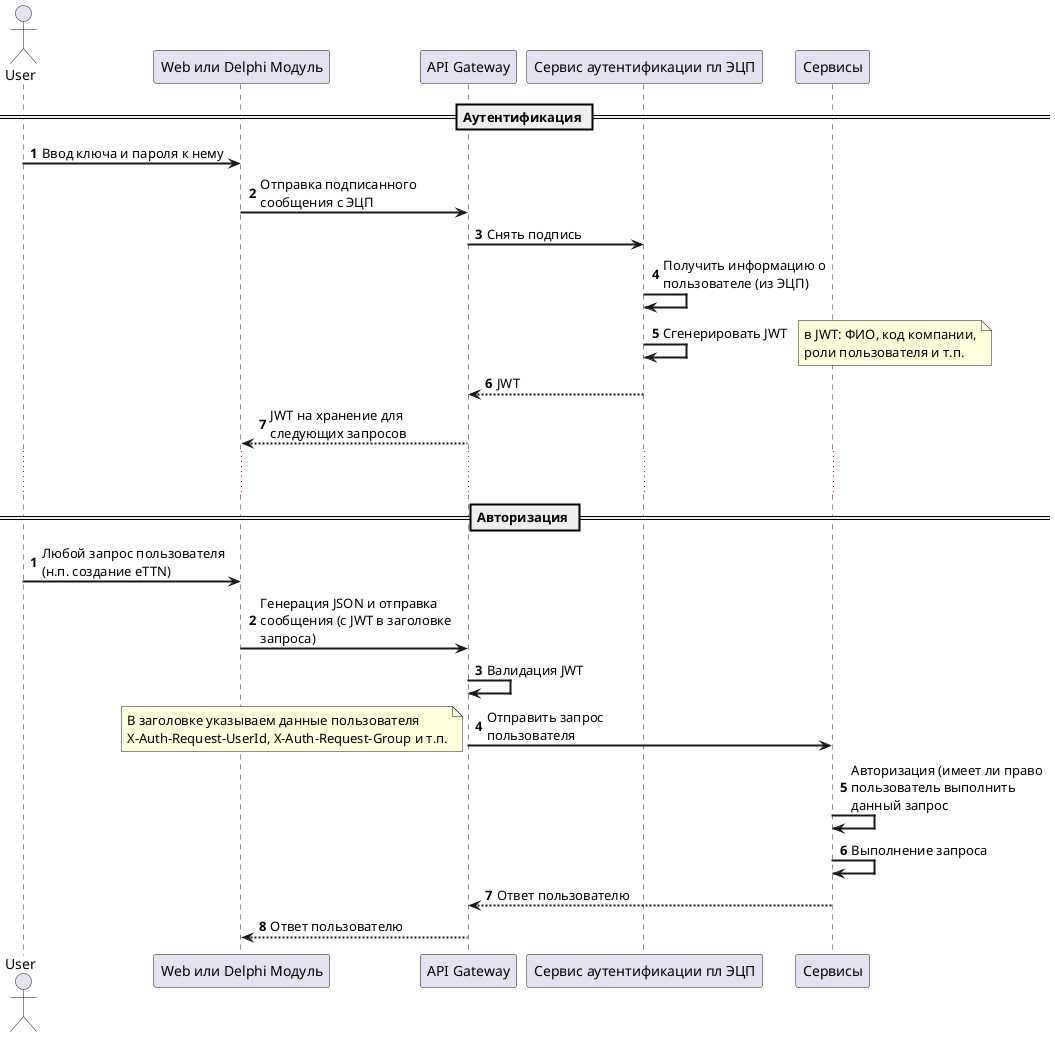 @startuml
skinparam sequenceArrowThickness 2
skinparam maxmessagesize 200
actor User
participant "Пользователь" as User
participant "Web или Delphi Модуль" as FrontEnd
participant "API Gateway" as Gateway
participant "Сервис аутентификации пл ЭЦП" as KeyService
participant "Сервисы" as XService
autonumber
== Аутентификация ==
User -> FrontEnd: Ввод ключа и пароля к нему
FrontEnd -> Gateway: Отправка подписанного сообщения с ЭЦП
Gateway -> KeyService: Снять подпись
KeyService ->KeyService: Получить информацию о пользователе (из ЭЦП)
KeyService -> KeyService: Сгенерировать JWT
note right
в JWT: ФИО, код компании,
роли пользователя и т.п.
end note
KeyService --> Gateway: JWT
Gateway --> FrontEnd: JWT на хранение для следующих запросов
... ...
== Авторизация ==
autonumber 1
User -> FrontEnd: Любой запрос пользователя (н.п. создание eTTN)
FrontEnd -> Gateway: Генерация JSON и отправка сообщения (с JWT в заголовке запроса)
Gateway-> Gateway: Валидация JWT
Gateway -> XService: Отправить запрос пользователя
note left
В заголовке указываем данные пользователя
X-Auth-Request-UserId, X-Auth-Request-Group и т.п.
end note
XService -> XService: Авторизация (имеет ли право пользователь выполнить данный запрос
XService -> XService: Выполнение запроса
XService --> Gateway: Ответ пользователю
Gateway --> FrontEnd: Ответ пользователю
@enduml
